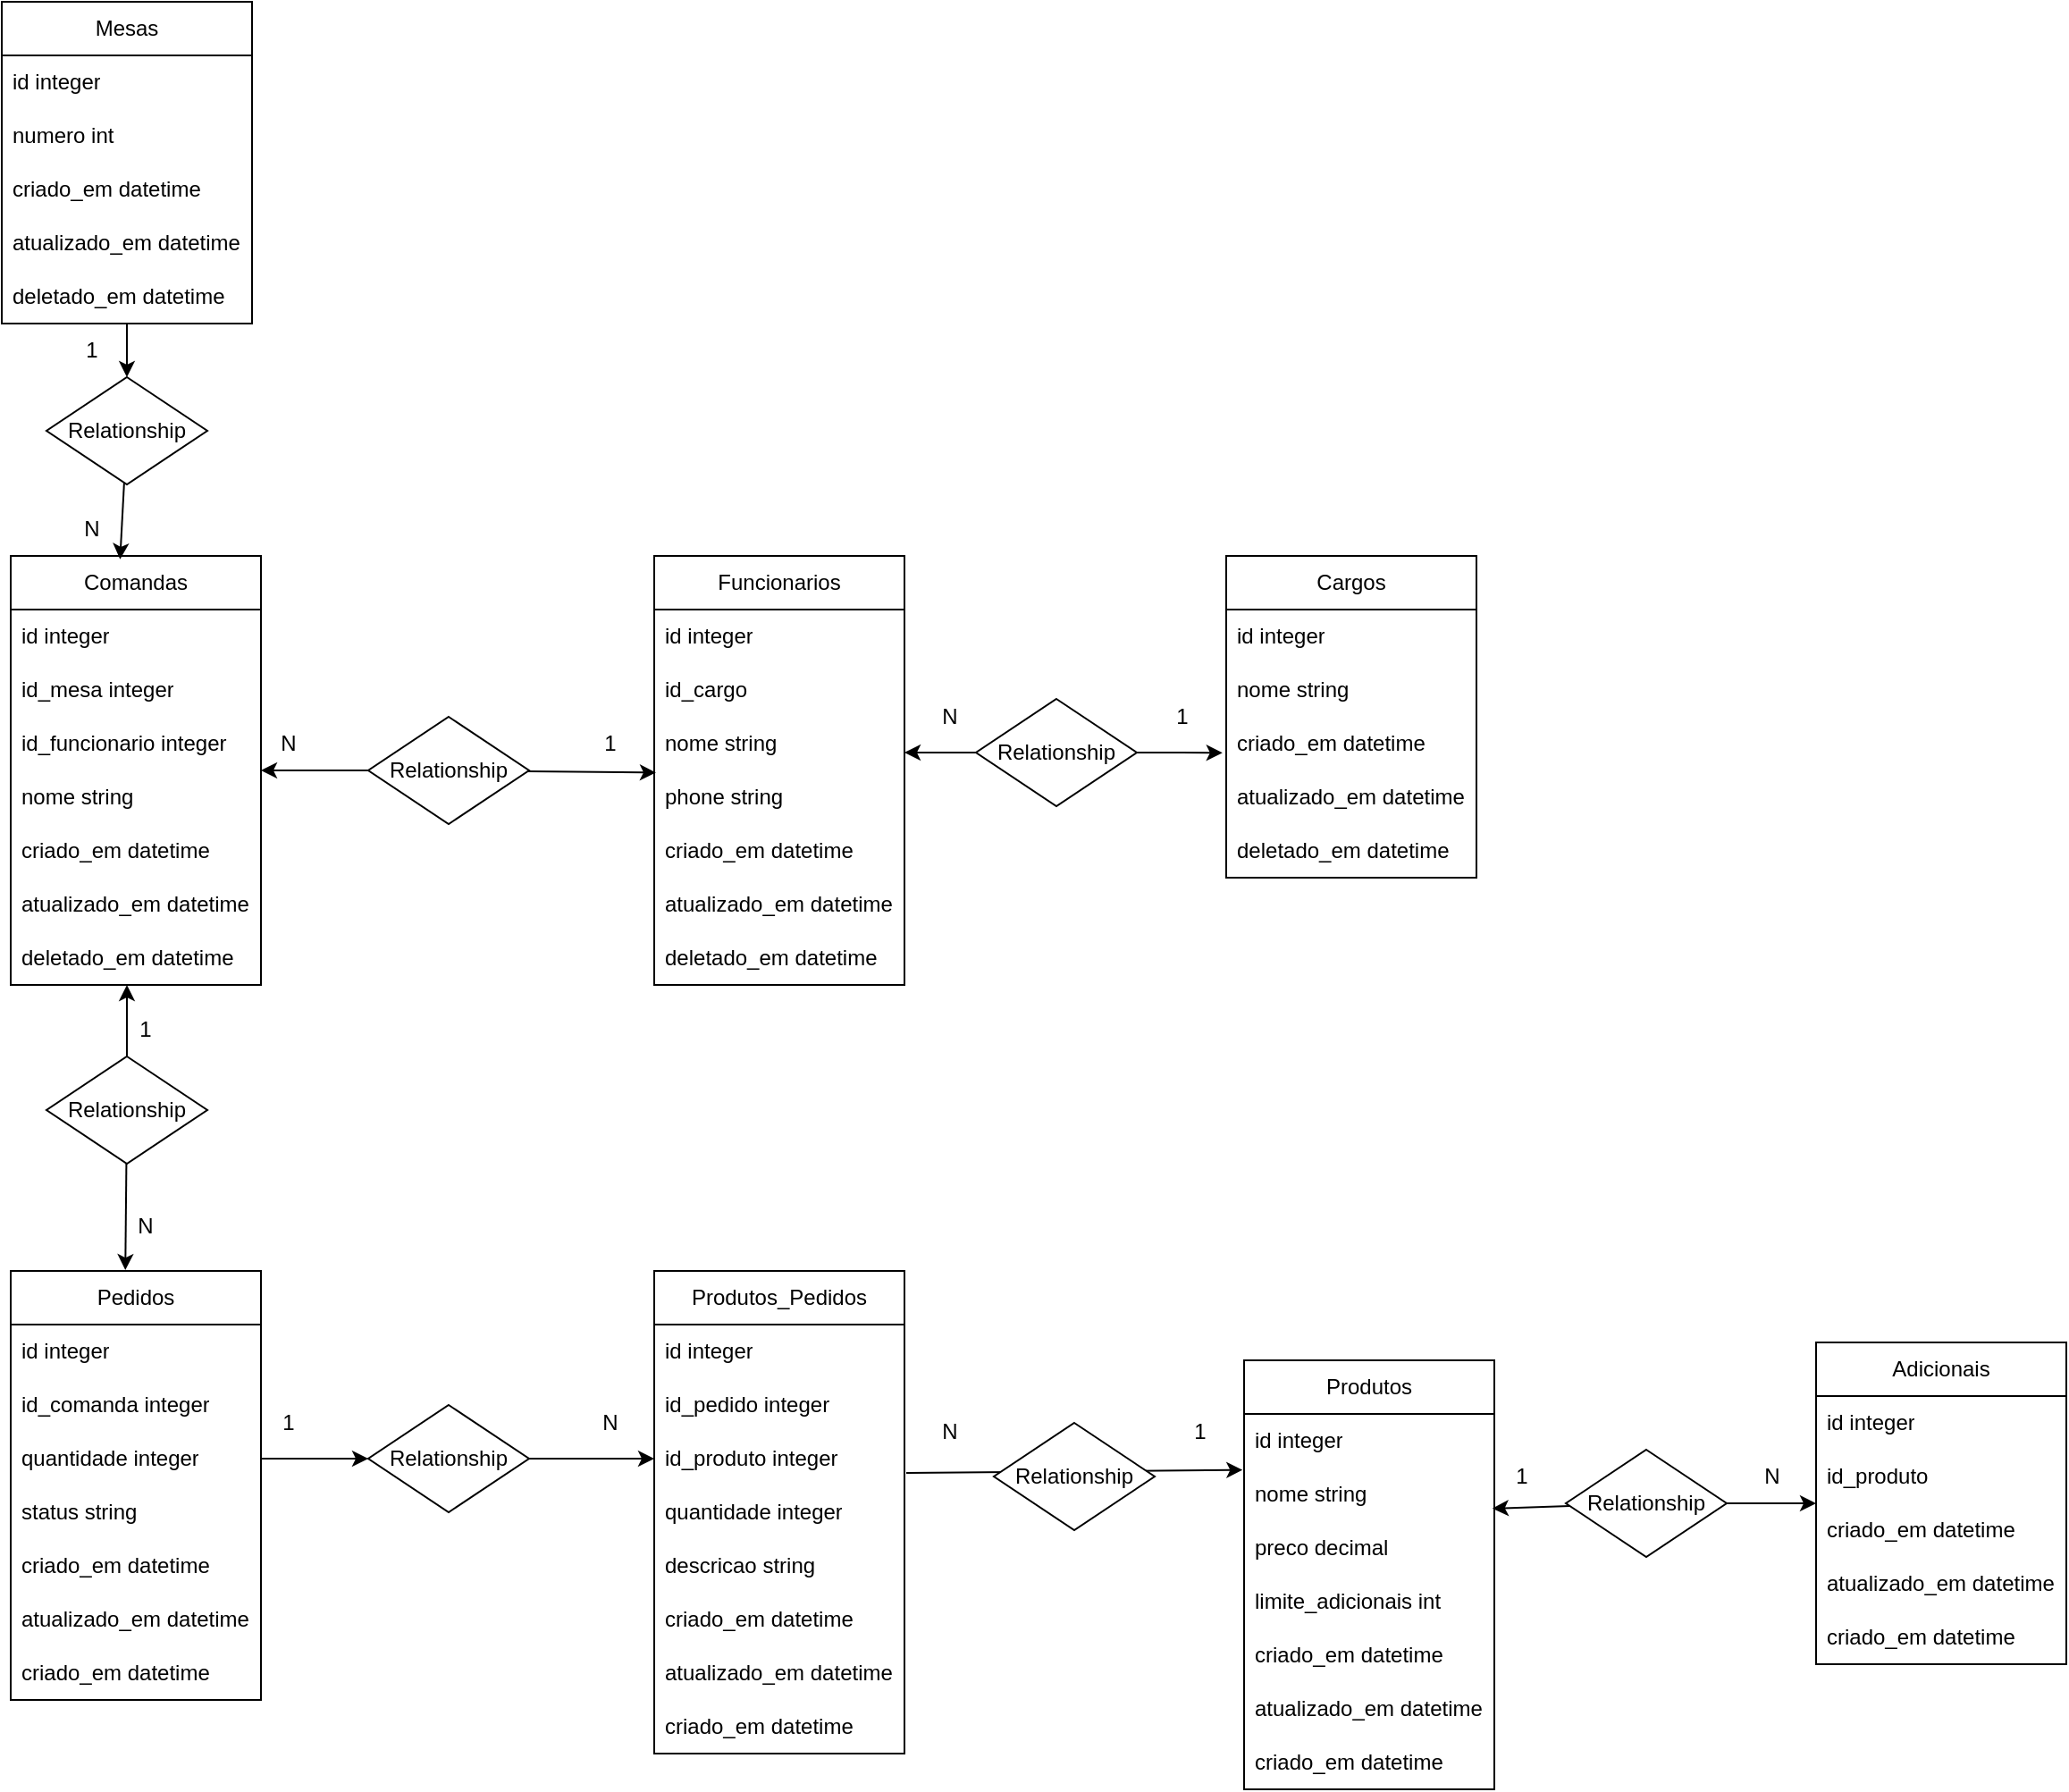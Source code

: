 <mxfile version="22.1.3" type="device">
  <diagram name="Página-1" id="ZDeK4LzaEM2Yor7XLKM1">
    <mxGraphModel dx="466" dy="1922" grid="1" gridSize="10" guides="1" tooltips="1" connect="1" arrows="1" fold="1" page="1" pageScale="1" pageWidth="827" pageHeight="1169" math="0" shadow="0">
      <root>
        <mxCell id="0" />
        <mxCell id="1" parent="0" />
        <mxCell id="g6DioqZ8tRVPi_ofCuwO-14" value="Comandas" style="swimlane;fontStyle=0;childLayout=stackLayout;horizontal=1;startSize=30;horizontalStack=0;resizeParent=1;resizeParentMax=0;resizeLast=0;collapsible=1;marginBottom=0;whiteSpace=wrap;html=1;" vertex="1" parent="1">
          <mxGeometry x="280" y="160" width="140" height="240" as="geometry" />
        </mxCell>
        <mxCell id="g6DioqZ8tRVPi_ofCuwO-15" value="id integer" style="text;strokeColor=none;fillColor=none;align=left;verticalAlign=middle;spacingLeft=4;spacingRight=4;overflow=hidden;points=[[0,0.5],[1,0.5]];portConstraint=eastwest;rotatable=0;whiteSpace=wrap;html=1;" vertex="1" parent="g6DioqZ8tRVPi_ofCuwO-14">
          <mxGeometry y="30" width="140" height="30" as="geometry" />
        </mxCell>
        <mxCell id="g6DioqZ8tRVPi_ofCuwO-17" value="id_mesa integer" style="text;strokeColor=none;fillColor=none;align=left;verticalAlign=middle;spacingLeft=4;spacingRight=4;overflow=hidden;points=[[0,0.5],[1,0.5]];portConstraint=eastwest;rotatable=0;whiteSpace=wrap;html=1;" vertex="1" parent="g6DioqZ8tRVPi_ofCuwO-14">
          <mxGeometry y="60" width="140" height="30" as="geometry" />
        </mxCell>
        <mxCell id="g6DioqZ8tRVPi_ofCuwO-39" value="id_funcionario integer" style="text;strokeColor=none;fillColor=none;align=left;verticalAlign=middle;spacingLeft=4;spacingRight=4;overflow=hidden;points=[[0,0.5],[1,0.5]];portConstraint=eastwest;rotatable=0;whiteSpace=wrap;html=1;" vertex="1" parent="g6DioqZ8tRVPi_ofCuwO-14">
          <mxGeometry y="90" width="140" height="30" as="geometry" />
        </mxCell>
        <mxCell id="g6DioqZ8tRVPi_ofCuwO-16" value="nome string" style="text;strokeColor=none;fillColor=none;align=left;verticalAlign=middle;spacingLeft=4;spacingRight=4;overflow=hidden;points=[[0,0.5],[1,0.5]];portConstraint=eastwest;rotatable=0;whiteSpace=wrap;html=1;" vertex="1" parent="g6DioqZ8tRVPi_ofCuwO-14">
          <mxGeometry y="120" width="140" height="30" as="geometry" />
        </mxCell>
        <mxCell id="g6DioqZ8tRVPi_ofCuwO-36" value="criado_em datetime" style="text;strokeColor=none;fillColor=none;align=left;verticalAlign=middle;spacingLeft=4;spacingRight=4;overflow=hidden;points=[[0,0.5],[1,0.5]];portConstraint=eastwest;rotatable=0;whiteSpace=wrap;html=1;" vertex="1" parent="g6DioqZ8tRVPi_ofCuwO-14">
          <mxGeometry y="150" width="140" height="30" as="geometry" />
        </mxCell>
        <mxCell id="g6DioqZ8tRVPi_ofCuwO-37" value="atualizado_em datetime" style="text;strokeColor=none;fillColor=none;align=left;verticalAlign=middle;spacingLeft=4;spacingRight=4;overflow=hidden;points=[[0,0.5],[1,0.5]];portConstraint=eastwest;rotatable=0;whiteSpace=wrap;html=1;" vertex="1" parent="g6DioqZ8tRVPi_ofCuwO-14">
          <mxGeometry y="180" width="140" height="30" as="geometry" />
        </mxCell>
        <mxCell id="g6DioqZ8tRVPi_ofCuwO-38" value="deletado_em datetime" style="text;strokeColor=none;fillColor=none;align=left;verticalAlign=middle;spacingLeft=4;spacingRight=4;overflow=hidden;points=[[0,0.5],[1,0.5]];portConstraint=eastwest;rotatable=0;whiteSpace=wrap;html=1;" vertex="1" parent="g6DioqZ8tRVPi_ofCuwO-14">
          <mxGeometry y="210" width="140" height="30" as="geometry" />
        </mxCell>
        <mxCell id="g6DioqZ8tRVPi_ofCuwO-34" value="Relationship" style="shape=rhombus;perimeter=rhombusPerimeter;whiteSpace=wrap;html=1;align=center;" vertex="1" parent="1">
          <mxGeometry x="480" y="250" width="90" height="60" as="geometry" />
        </mxCell>
        <mxCell id="g6DioqZ8tRVPi_ofCuwO-40" value="Funcionarios" style="swimlane;fontStyle=0;childLayout=stackLayout;horizontal=1;startSize=30;horizontalStack=0;resizeParent=1;resizeParentMax=0;resizeLast=0;collapsible=1;marginBottom=0;whiteSpace=wrap;html=1;" vertex="1" parent="1">
          <mxGeometry x="640" y="160" width="140" height="240" as="geometry" />
        </mxCell>
        <mxCell id="g6DioqZ8tRVPi_ofCuwO-41" value="id integer" style="text;strokeColor=none;fillColor=none;align=left;verticalAlign=middle;spacingLeft=4;spacingRight=4;overflow=hidden;points=[[0,0.5],[1,0.5]];portConstraint=eastwest;rotatable=0;whiteSpace=wrap;html=1;" vertex="1" parent="g6DioqZ8tRVPi_ofCuwO-40">
          <mxGeometry y="30" width="140" height="30" as="geometry" />
        </mxCell>
        <mxCell id="g6DioqZ8tRVPi_ofCuwO-42" value="id_cargo" style="text;strokeColor=none;fillColor=none;align=left;verticalAlign=middle;spacingLeft=4;spacingRight=4;overflow=hidden;points=[[0,0.5],[1,0.5]];portConstraint=eastwest;rotatable=0;whiteSpace=wrap;html=1;" vertex="1" parent="g6DioqZ8tRVPi_ofCuwO-40">
          <mxGeometry y="60" width="140" height="30" as="geometry" />
        </mxCell>
        <mxCell id="g6DioqZ8tRVPi_ofCuwO-44" value="nome string" style="text;strokeColor=none;fillColor=none;align=left;verticalAlign=middle;spacingLeft=4;spacingRight=4;overflow=hidden;points=[[0,0.5],[1,0.5]];portConstraint=eastwest;rotatable=0;whiteSpace=wrap;html=1;" vertex="1" parent="g6DioqZ8tRVPi_ofCuwO-40">
          <mxGeometry y="90" width="140" height="30" as="geometry" />
        </mxCell>
        <mxCell id="g6DioqZ8tRVPi_ofCuwO-49" value="phone string" style="text;strokeColor=none;fillColor=none;align=left;verticalAlign=middle;spacingLeft=4;spacingRight=4;overflow=hidden;points=[[0,0.5],[1,0.5]];portConstraint=eastwest;rotatable=0;whiteSpace=wrap;html=1;" vertex="1" parent="g6DioqZ8tRVPi_ofCuwO-40">
          <mxGeometry y="120" width="140" height="30" as="geometry" />
        </mxCell>
        <mxCell id="g6DioqZ8tRVPi_ofCuwO-45" value="criado_em datetime" style="text;strokeColor=none;fillColor=none;align=left;verticalAlign=middle;spacingLeft=4;spacingRight=4;overflow=hidden;points=[[0,0.5],[1,0.5]];portConstraint=eastwest;rotatable=0;whiteSpace=wrap;html=1;" vertex="1" parent="g6DioqZ8tRVPi_ofCuwO-40">
          <mxGeometry y="150" width="140" height="30" as="geometry" />
        </mxCell>
        <mxCell id="g6DioqZ8tRVPi_ofCuwO-46" value="atualizado_em datetime" style="text;strokeColor=none;fillColor=none;align=left;verticalAlign=middle;spacingLeft=4;spacingRight=4;overflow=hidden;points=[[0,0.5],[1,0.5]];portConstraint=eastwest;rotatable=0;whiteSpace=wrap;html=1;" vertex="1" parent="g6DioqZ8tRVPi_ofCuwO-40">
          <mxGeometry y="180" width="140" height="30" as="geometry" />
        </mxCell>
        <mxCell id="g6DioqZ8tRVPi_ofCuwO-47" value="deletado_em datetime" style="text;strokeColor=none;fillColor=none;align=left;verticalAlign=middle;spacingLeft=4;spacingRight=4;overflow=hidden;points=[[0,0.5],[1,0.5]];portConstraint=eastwest;rotatable=0;whiteSpace=wrap;html=1;" vertex="1" parent="g6DioqZ8tRVPi_ofCuwO-40">
          <mxGeometry y="210" width="140" height="30" as="geometry" />
        </mxCell>
        <mxCell id="g6DioqZ8tRVPi_ofCuwO-48" style="edgeStyle=orthogonalEdgeStyle;rounded=0;orthogonalLoop=1;jettySize=auto;html=1;" edge="1" parent="1" source="g6DioqZ8tRVPi_ofCuwO-34">
          <mxGeometry relative="1" as="geometry">
            <mxPoint x="420" y="280" as="targetPoint" />
          </mxGeometry>
        </mxCell>
        <mxCell id="g6DioqZ8tRVPi_ofCuwO-53" style="rounded=0;orthogonalLoop=1;jettySize=auto;html=1;entryX=0.007;entryY=0.04;entryDx=0;entryDy=0;entryPerimeter=0;" edge="1" parent="1" source="g6DioqZ8tRVPi_ofCuwO-34" target="g6DioqZ8tRVPi_ofCuwO-49">
          <mxGeometry relative="1" as="geometry" />
        </mxCell>
        <mxCell id="g6DioqZ8tRVPi_ofCuwO-57" value="1" style="text;html=1;align=center;verticalAlign=middle;resizable=0;points=[];autosize=1;strokeColor=none;fillColor=none;" vertex="1" parent="1">
          <mxGeometry x="600" y="250" width="30" height="30" as="geometry" />
        </mxCell>
        <mxCell id="g6DioqZ8tRVPi_ofCuwO-58" value="N" style="text;html=1;align=center;verticalAlign=middle;resizable=0;points=[];autosize=1;strokeColor=none;fillColor=none;" vertex="1" parent="1">
          <mxGeometry x="420" y="250" width="30" height="30" as="geometry" />
        </mxCell>
        <mxCell id="g6DioqZ8tRVPi_ofCuwO-59" value="Produtos" style="swimlane;fontStyle=0;childLayout=stackLayout;horizontal=1;startSize=30;horizontalStack=0;resizeParent=1;resizeParentMax=0;resizeLast=0;collapsible=1;marginBottom=0;whiteSpace=wrap;html=1;" vertex="1" parent="1">
          <mxGeometry x="970" y="610" width="140" height="240" as="geometry" />
        </mxCell>
        <mxCell id="g6DioqZ8tRVPi_ofCuwO-60" value="id integer" style="text;strokeColor=none;fillColor=none;align=left;verticalAlign=middle;spacingLeft=4;spacingRight=4;overflow=hidden;points=[[0,0.5],[1,0.5]];portConstraint=eastwest;rotatable=0;whiteSpace=wrap;html=1;" vertex="1" parent="g6DioqZ8tRVPi_ofCuwO-59">
          <mxGeometry y="30" width="140" height="30" as="geometry" />
        </mxCell>
        <mxCell id="g6DioqZ8tRVPi_ofCuwO-63" value="nome string" style="text;strokeColor=none;fillColor=none;align=left;verticalAlign=middle;spacingLeft=4;spacingRight=4;overflow=hidden;points=[[0,0.5],[1,0.5]];portConstraint=eastwest;rotatable=0;whiteSpace=wrap;html=1;" vertex="1" parent="g6DioqZ8tRVPi_ofCuwO-59">
          <mxGeometry y="60" width="140" height="30" as="geometry" />
        </mxCell>
        <mxCell id="g6DioqZ8tRVPi_ofCuwO-113" value="preco decimal" style="text;strokeColor=none;fillColor=none;align=left;verticalAlign=middle;spacingLeft=4;spacingRight=4;overflow=hidden;points=[[0,0.5],[1,0.5]];portConstraint=eastwest;rotatable=0;whiteSpace=wrap;html=1;" vertex="1" parent="g6DioqZ8tRVPi_ofCuwO-59">
          <mxGeometry y="90" width="140" height="30" as="geometry" />
        </mxCell>
        <mxCell id="g6DioqZ8tRVPi_ofCuwO-170" value="limite_adicionais int" style="text;strokeColor=none;fillColor=none;align=left;verticalAlign=middle;spacingLeft=4;spacingRight=4;overflow=hidden;points=[[0,0.5],[1,0.5]];portConstraint=eastwest;rotatable=0;whiteSpace=wrap;html=1;" vertex="1" parent="g6DioqZ8tRVPi_ofCuwO-59">
          <mxGeometry y="120" width="140" height="30" as="geometry" />
        </mxCell>
        <mxCell id="g6DioqZ8tRVPi_ofCuwO-64" value="criado_em datetime" style="text;strokeColor=none;fillColor=none;align=left;verticalAlign=middle;spacingLeft=4;spacingRight=4;overflow=hidden;points=[[0,0.5],[1,0.5]];portConstraint=eastwest;rotatable=0;whiteSpace=wrap;html=1;" vertex="1" parent="g6DioqZ8tRVPi_ofCuwO-59">
          <mxGeometry y="150" width="140" height="30" as="geometry" />
        </mxCell>
        <mxCell id="g6DioqZ8tRVPi_ofCuwO-65" value="atualizado_em datetime" style="text;strokeColor=none;fillColor=none;align=left;verticalAlign=middle;spacingLeft=4;spacingRight=4;overflow=hidden;points=[[0,0.5],[1,0.5]];portConstraint=eastwest;rotatable=0;whiteSpace=wrap;html=1;" vertex="1" parent="g6DioqZ8tRVPi_ofCuwO-59">
          <mxGeometry y="180" width="140" height="30" as="geometry" />
        </mxCell>
        <mxCell id="g6DioqZ8tRVPi_ofCuwO-66" value="criado_em datetime" style="text;strokeColor=none;fillColor=none;align=left;verticalAlign=middle;spacingLeft=4;spacingRight=4;overflow=hidden;points=[[0,0.5],[1,0.5]];portConstraint=eastwest;rotatable=0;whiteSpace=wrap;html=1;" vertex="1" parent="g6DioqZ8tRVPi_ofCuwO-59">
          <mxGeometry y="210" width="140" height="30" as="geometry" />
        </mxCell>
        <mxCell id="g6DioqZ8tRVPi_ofCuwO-67" value="Cargos" style="swimlane;fontStyle=0;childLayout=stackLayout;horizontal=1;startSize=30;horizontalStack=0;resizeParent=1;resizeParentMax=0;resizeLast=0;collapsible=1;marginBottom=0;whiteSpace=wrap;html=1;" vertex="1" parent="1">
          <mxGeometry x="960" y="160" width="140" height="180" as="geometry" />
        </mxCell>
        <mxCell id="g6DioqZ8tRVPi_ofCuwO-68" value="id integer" style="text;strokeColor=none;fillColor=none;align=left;verticalAlign=middle;spacingLeft=4;spacingRight=4;overflow=hidden;points=[[0,0.5],[1,0.5]];portConstraint=eastwest;rotatable=0;whiteSpace=wrap;html=1;" vertex="1" parent="g6DioqZ8tRVPi_ofCuwO-67">
          <mxGeometry y="30" width="140" height="30" as="geometry" />
        </mxCell>
        <mxCell id="g6DioqZ8tRVPi_ofCuwO-71" value="nome string" style="text;strokeColor=none;fillColor=none;align=left;verticalAlign=middle;spacingLeft=4;spacingRight=4;overflow=hidden;points=[[0,0.5],[1,0.5]];portConstraint=eastwest;rotatable=0;whiteSpace=wrap;html=1;" vertex="1" parent="g6DioqZ8tRVPi_ofCuwO-67">
          <mxGeometry y="60" width="140" height="30" as="geometry" />
        </mxCell>
        <mxCell id="g6DioqZ8tRVPi_ofCuwO-72" value="criado_em datetime" style="text;strokeColor=none;fillColor=none;align=left;verticalAlign=middle;spacingLeft=4;spacingRight=4;overflow=hidden;points=[[0,0.5],[1,0.5]];portConstraint=eastwest;rotatable=0;whiteSpace=wrap;html=1;" vertex="1" parent="g6DioqZ8tRVPi_ofCuwO-67">
          <mxGeometry y="90" width="140" height="30" as="geometry" />
        </mxCell>
        <mxCell id="g6DioqZ8tRVPi_ofCuwO-73" value="atualizado_em datetime" style="text;strokeColor=none;fillColor=none;align=left;verticalAlign=middle;spacingLeft=4;spacingRight=4;overflow=hidden;points=[[0,0.5],[1,0.5]];portConstraint=eastwest;rotatable=0;whiteSpace=wrap;html=1;" vertex="1" parent="g6DioqZ8tRVPi_ofCuwO-67">
          <mxGeometry y="120" width="140" height="30" as="geometry" />
        </mxCell>
        <mxCell id="g6DioqZ8tRVPi_ofCuwO-74" value="deletado_em datetime" style="text;strokeColor=none;fillColor=none;align=left;verticalAlign=middle;spacingLeft=4;spacingRight=4;overflow=hidden;points=[[0,0.5],[1,0.5]];portConstraint=eastwest;rotatable=0;whiteSpace=wrap;html=1;" vertex="1" parent="g6DioqZ8tRVPi_ofCuwO-67">
          <mxGeometry y="150" width="140" height="30" as="geometry" />
        </mxCell>
        <mxCell id="g6DioqZ8tRVPi_ofCuwO-77" style="rounded=0;orthogonalLoop=1;jettySize=auto;html=1;" edge="1" parent="1" source="g6DioqZ8tRVPi_ofCuwO-75">
          <mxGeometry relative="1" as="geometry">
            <mxPoint x="780" y="270" as="targetPoint" />
          </mxGeometry>
        </mxCell>
        <mxCell id="g6DioqZ8tRVPi_ofCuwO-75" value="Relationship" style="shape=rhombus;perimeter=rhombusPerimeter;whiteSpace=wrap;html=1;align=center;" vertex="1" parent="1">
          <mxGeometry x="820" y="240" width="90" height="60" as="geometry" />
        </mxCell>
        <mxCell id="g6DioqZ8tRVPi_ofCuwO-76" style="edgeStyle=orthogonalEdgeStyle;rounded=0;orthogonalLoop=1;jettySize=auto;html=1;entryX=-0.015;entryY=0.672;entryDx=0;entryDy=0;entryPerimeter=0;" edge="1" parent="1" source="g6DioqZ8tRVPi_ofCuwO-75" target="g6DioqZ8tRVPi_ofCuwO-72">
          <mxGeometry relative="1" as="geometry" />
        </mxCell>
        <mxCell id="g6DioqZ8tRVPi_ofCuwO-78" value="1" style="text;html=1;align=center;verticalAlign=middle;resizable=0;points=[];autosize=1;strokeColor=none;fillColor=none;" vertex="1" parent="1">
          <mxGeometry x="920" y="235" width="30" height="30" as="geometry" />
        </mxCell>
        <mxCell id="g6DioqZ8tRVPi_ofCuwO-79" value="N" style="text;html=1;align=center;verticalAlign=middle;resizable=0;points=[];autosize=1;strokeColor=none;fillColor=none;" vertex="1" parent="1">
          <mxGeometry x="790" y="235" width="30" height="30" as="geometry" />
        </mxCell>
        <mxCell id="g6DioqZ8tRVPi_ofCuwO-80" value="Pedidos" style="swimlane;fontStyle=0;childLayout=stackLayout;horizontal=1;startSize=30;horizontalStack=0;resizeParent=1;resizeParentMax=0;resizeLast=0;collapsible=1;marginBottom=0;whiteSpace=wrap;html=1;" vertex="1" parent="1">
          <mxGeometry x="280" y="560" width="140" height="240" as="geometry" />
        </mxCell>
        <mxCell id="g6DioqZ8tRVPi_ofCuwO-81" value="id integer" style="text;strokeColor=none;fillColor=none;align=left;verticalAlign=middle;spacingLeft=4;spacingRight=4;overflow=hidden;points=[[0,0.5],[1,0.5]];portConstraint=eastwest;rotatable=0;whiteSpace=wrap;html=1;" vertex="1" parent="g6DioqZ8tRVPi_ofCuwO-80">
          <mxGeometry y="30" width="140" height="30" as="geometry" />
        </mxCell>
        <mxCell id="g6DioqZ8tRVPi_ofCuwO-82" value="id_comanda integer" style="text;strokeColor=none;fillColor=none;align=left;verticalAlign=middle;spacingLeft=4;spacingRight=4;overflow=hidden;points=[[0,0.5],[1,0.5]];portConstraint=eastwest;rotatable=0;whiteSpace=wrap;html=1;" vertex="1" parent="g6DioqZ8tRVPi_ofCuwO-80">
          <mxGeometry y="60" width="140" height="30" as="geometry" />
        </mxCell>
        <mxCell id="g6DioqZ8tRVPi_ofCuwO-89" value="quantidade integer" style="text;strokeColor=none;fillColor=none;align=left;verticalAlign=middle;spacingLeft=4;spacingRight=4;overflow=hidden;points=[[0,0.5],[1,0.5]];portConstraint=eastwest;rotatable=0;whiteSpace=wrap;html=1;" vertex="1" parent="g6DioqZ8tRVPi_ofCuwO-80">
          <mxGeometry y="90" width="140" height="30" as="geometry" />
        </mxCell>
        <mxCell id="g6DioqZ8tRVPi_ofCuwO-168" value="status string" style="text;strokeColor=none;fillColor=none;align=left;verticalAlign=middle;spacingLeft=4;spacingRight=4;overflow=hidden;points=[[0,0.5],[1,0.5]];portConstraint=eastwest;rotatable=0;whiteSpace=wrap;html=1;" vertex="1" parent="g6DioqZ8tRVPi_ofCuwO-80">
          <mxGeometry y="120" width="140" height="30" as="geometry" />
        </mxCell>
        <mxCell id="g6DioqZ8tRVPi_ofCuwO-85" value="criado_em datetime" style="text;strokeColor=none;fillColor=none;align=left;verticalAlign=middle;spacingLeft=4;spacingRight=4;overflow=hidden;points=[[0,0.5],[1,0.5]];portConstraint=eastwest;rotatable=0;whiteSpace=wrap;html=1;" vertex="1" parent="g6DioqZ8tRVPi_ofCuwO-80">
          <mxGeometry y="150" width="140" height="30" as="geometry" />
        </mxCell>
        <mxCell id="g6DioqZ8tRVPi_ofCuwO-86" value="atualizado_em datetime" style="text;strokeColor=none;fillColor=none;align=left;verticalAlign=middle;spacingLeft=4;spacingRight=4;overflow=hidden;points=[[0,0.5],[1,0.5]];portConstraint=eastwest;rotatable=0;whiteSpace=wrap;html=1;" vertex="1" parent="g6DioqZ8tRVPi_ofCuwO-80">
          <mxGeometry y="180" width="140" height="30" as="geometry" />
        </mxCell>
        <mxCell id="g6DioqZ8tRVPi_ofCuwO-87" value="criado_em datetime" style="text;strokeColor=none;fillColor=none;align=left;verticalAlign=middle;spacingLeft=4;spacingRight=4;overflow=hidden;points=[[0,0.5],[1,0.5]];portConstraint=eastwest;rotatable=0;whiteSpace=wrap;html=1;" vertex="1" parent="g6DioqZ8tRVPi_ofCuwO-80">
          <mxGeometry y="210" width="140" height="30" as="geometry" />
        </mxCell>
        <mxCell id="g6DioqZ8tRVPi_ofCuwO-90" value="Mesas" style="swimlane;fontStyle=0;childLayout=stackLayout;horizontal=1;startSize=30;horizontalStack=0;resizeParent=1;resizeParentMax=0;resizeLast=0;collapsible=1;marginBottom=0;whiteSpace=wrap;html=1;" vertex="1" parent="1">
          <mxGeometry x="275" y="-150" width="140" height="180" as="geometry" />
        </mxCell>
        <mxCell id="g6DioqZ8tRVPi_ofCuwO-91" value="id integer" style="text;strokeColor=none;fillColor=none;align=left;verticalAlign=middle;spacingLeft=4;spacingRight=4;overflow=hidden;points=[[0,0.5],[1,0.5]];portConstraint=eastwest;rotatable=0;whiteSpace=wrap;html=1;" vertex="1" parent="g6DioqZ8tRVPi_ofCuwO-90">
          <mxGeometry y="30" width="140" height="30" as="geometry" />
        </mxCell>
        <mxCell id="g6DioqZ8tRVPi_ofCuwO-94" value="numero int" style="text;strokeColor=none;fillColor=none;align=left;verticalAlign=middle;spacingLeft=4;spacingRight=4;overflow=hidden;points=[[0,0.5],[1,0.5]];portConstraint=eastwest;rotatable=0;whiteSpace=wrap;html=1;" vertex="1" parent="g6DioqZ8tRVPi_ofCuwO-90">
          <mxGeometry y="60" width="140" height="30" as="geometry" />
        </mxCell>
        <mxCell id="g6DioqZ8tRVPi_ofCuwO-95" value="criado_em datetime" style="text;strokeColor=none;fillColor=none;align=left;verticalAlign=middle;spacingLeft=4;spacingRight=4;overflow=hidden;points=[[0,0.5],[1,0.5]];portConstraint=eastwest;rotatable=0;whiteSpace=wrap;html=1;" vertex="1" parent="g6DioqZ8tRVPi_ofCuwO-90">
          <mxGeometry y="90" width="140" height="30" as="geometry" />
        </mxCell>
        <mxCell id="g6DioqZ8tRVPi_ofCuwO-96" value="atualizado_em datetime" style="text;strokeColor=none;fillColor=none;align=left;verticalAlign=middle;spacingLeft=4;spacingRight=4;overflow=hidden;points=[[0,0.5],[1,0.5]];portConstraint=eastwest;rotatable=0;whiteSpace=wrap;html=1;" vertex="1" parent="g6DioqZ8tRVPi_ofCuwO-90">
          <mxGeometry y="120" width="140" height="30" as="geometry" />
        </mxCell>
        <mxCell id="g6DioqZ8tRVPi_ofCuwO-97" value="deletado_em datetime" style="text;strokeColor=none;fillColor=none;align=left;verticalAlign=middle;spacingLeft=4;spacingRight=4;overflow=hidden;points=[[0,0.5],[1,0.5]];portConstraint=eastwest;rotatable=0;whiteSpace=wrap;html=1;" vertex="1" parent="g6DioqZ8tRVPi_ofCuwO-90">
          <mxGeometry y="150" width="140" height="30" as="geometry" />
        </mxCell>
        <mxCell id="g6DioqZ8tRVPi_ofCuwO-99" value="Relationship" style="shape=rhombus;perimeter=rhombusPerimeter;whiteSpace=wrap;html=1;align=center;" vertex="1" parent="1">
          <mxGeometry x="300" y="440" width="90" height="60" as="geometry" />
        </mxCell>
        <mxCell id="g6DioqZ8tRVPi_ofCuwO-102" style="rounded=0;orthogonalLoop=1;jettySize=auto;html=1;" edge="1" parent="1" source="g6DioqZ8tRVPi_ofCuwO-99">
          <mxGeometry relative="1" as="geometry">
            <mxPoint x="345" y="400" as="targetPoint" />
          </mxGeometry>
        </mxCell>
        <mxCell id="g6DioqZ8tRVPi_ofCuwO-103" style="rounded=0;orthogonalLoop=1;jettySize=auto;html=1;entryX=0.458;entryY=-0.002;entryDx=0;entryDy=0;entryPerimeter=0;" edge="1" parent="1" source="g6DioqZ8tRVPi_ofCuwO-99" target="g6DioqZ8tRVPi_ofCuwO-80">
          <mxGeometry relative="1" as="geometry" />
        </mxCell>
        <mxCell id="g6DioqZ8tRVPi_ofCuwO-105" value="1" style="text;html=1;align=center;verticalAlign=middle;resizable=0;points=[];autosize=1;strokeColor=none;fillColor=none;" vertex="1" parent="1">
          <mxGeometry x="340" y="410" width="30" height="30" as="geometry" />
        </mxCell>
        <mxCell id="g6DioqZ8tRVPi_ofCuwO-106" value="N" style="text;html=1;align=center;verticalAlign=middle;resizable=0;points=[];autosize=1;strokeColor=none;fillColor=none;" vertex="1" parent="1">
          <mxGeometry x="340" y="520" width="30" height="30" as="geometry" />
        </mxCell>
        <mxCell id="g6DioqZ8tRVPi_ofCuwO-108" style="rounded=0;orthogonalLoop=1;jettySize=auto;html=1;entryX=-0.006;entryY=0.044;entryDx=0;entryDy=0;entryPerimeter=0;" edge="1" parent="1" target="g6DioqZ8tRVPi_ofCuwO-63">
          <mxGeometry relative="1" as="geometry">
            <mxPoint x="781" y="673" as="sourcePoint" />
          </mxGeometry>
        </mxCell>
        <mxCell id="g6DioqZ8tRVPi_ofCuwO-114" value="Adicionais" style="swimlane;fontStyle=0;childLayout=stackLayout;horizontal=1;startSize=30;horizontalStack=0;resizeParent=1;resizeParentMax=0;resizeLast=0;collapsible=1;marginBottom=0;whiteSpace=wrap;html=1;" vertex="1" parent="1">
          <mxGeometry x="1290" y="600" width="140" height="180" as="geometry" />
        </mxCell>
        <mxCell id="g6DioqZ8tRVPi_ofCuwO-115" value="id integer" style="text;strokeColor=none;fillColor=none;align=left;verticalAlign=middle;spacingLeft=4;spacingRight=4;overflow=hidden;points=[[0,0.5],[1,0.5]];portConstraint=eastwest;rotatable=0;whiteSpace=wrap;html=1;" vertex="1" parent="g6DioqZ8tRVPi_ofCuwO-114">
          <mxGeometry y="30" width="140" height="30" as="geometry" />
        </mxCell>
        <mxCell id="g6DioqZ8tRVPi_ofCuwO-116" value="id_produto" style="text;strokeColor=none;fillColor=none;align=left;verticalAlign=middle;spacingLeft=4;spacingRight=4;overflow=hidden;points=[[0,0.5],[1,0.5]];portConstraint=eastwest;rotatable=0;whiteSpace=wrap;html=1;" vertex="1" parent="g6DioqZ8tRVPi_ofCuwO-114">
          <mxGeometry y="60" width="140" height="30" as="geometry" />
        </mxCell>
        <mxCell id="g6DioqZ8tRVPi_ofCuwO-118" value="criado_em datetime" style="text;strokeColor=none;fillColor=none;align=left;verticalAlign=middle;spacingLeft=4;spacingRight=4;overflow=hidden;points=[[0,0.5],[1,0.5]];portConstraint=eastwest;rotatable=0;whiteSpace=wrap;html=1;" vertex="1" parent="g6DioqZ8tRVPi_ofCuwO-114">
          <mxGeometry y="90" width="140" height="30" as="geometry" />
        </mxCell>
        <mxCell id="g6DioqZ8tRVPi_ofCuwO-119" value="atualizado_em datetime" style="text;strokeColor=none;fillColor=none;align=left;verticalAlign=middle;spacingLeft=4;spacingRight=4;overflow=hidden;points=[[0,0.5],[1,0.5]];portConstraint=eastwest;rotatable=0;whiteSpace=wrap;html=1;" vertex="1" parent="g6DioqZ8tRVPi_ofCuwO-114">
          <mxGeometry y="120" width="140" height="30" as="geometry" />
        </mxCell>
        <mxCell id="g6DioqZ8tRVPi_ofCuwO-120" value="criado_em datetime" style="text;strokeColor=none;fillColor=none;align=left;verticalAlign=middle;spacingLeft=4;spacingRight=4;overflow=hidden;points=[[0,0.5],[1,0.5]];portConstraint=eastwest;rotatable=0;whiteSpace=wrap;html=1;" vertex="1" parent="g6DioqZ8tRVPi_ofCuwO-114">
          <mxGeometry y="150" width="140" height="30" as="geometry" />
        </mxCell>
        <mxCell id="g6DioqZ8tRVPi_ofCuwO-124" value="Produtos_Pedidos" style="swimlane;fontStyle=0;childLayout=stackLayout;horizontal=1;startSize=30;horizontalStack=0;resizeParent=1;resizeParentMax=0;resizeLast=0;collapsible=1;marginBottom=0;whiteSpace=wrap;html=1;" vertex="1" parent="1">
          <mxGeometry x="640" y="560" width="140" height="270" as="geometry" />
        </mxCell>
        <mxCell id="g6DioqZ8tRVPi_ofCuwO-125" value="id integer" style="text;strokeColor=none;fillColor=none;align=left;verticalAlign=middle;spacingLeft=4;spacingRight=4;overflow=hidden;points=[[0,0.5],[1,0.5]];portConstraint=eastwest;rotatable=0;whiteSpace=wrap;html=1;" vertex="1" parent="g6DioqZ8tRVPi_ofCuwO-124">
          <mxGeometry y="30" width="140" height="30" as="geometry" />
        </mxCell>
        <mxCell id="g6DioqZ8tRVPi_ofCuwO-126" value="id_pedido integer" style="text;strokeColor=none;fillColor=none;align=left;verticalAlign=middle;spacingLeft=4;spacingRight=4;overflow=hidden;points=[[0,0.5],[1,0.5]];portConstraint=eastwest;rotatable=0;whiteSpace=wrap;html=1;" vertex="1" parent="g6DioqZ8tRVPi_ofCuwO-124">
          <mxGeometry y="60" width="140" height="30" as="geometry" />
        </mxCell>
        <mxCell id="g6DioqZ8tRVPi_ofCuwO-127" value="id_produto integer" style="text;strokeColor=none;fillColor=none;align=left;verticalAlign=middle;spacingLeft=4;spacingRight=4;overflow=hidden;points=[[0,0.5],[1,0.5]];portConstraint=eastwest;rotatable=0;whiteSpace=wrap;html=1;" vertex="1" parent="g6DioqZ8tRVPi_ofCuwO-124">
          <mxGeometry y="90" width="140" height="30" as="geometry" />
        </mxCell>
        <mxCell id="g6DioqZ8tRVPi_ofCuwO-128" value="quantidade integer" style="text;strokeColor=none;fillColor=none;align=left;verticalAlign=middle;spacingLeft=4;spacingRight=4;overflow=hidden;points=[[0,0.5],[1,0.5]];portConstraint=eastwest;rotatable=0;whiteSpace=wrap;html=1;" vertex="1" parent="g6DioqZ8tRVPi_ofCuwO-124">
          <mxGeometry y="120" width="140" height="30" as="geometry" />
        </mxCell>
        <mxCell id="g6DioqZ8tRVPi_ofCuwO-169" value="descricao string" style="text;strokeColor=none;fillColor=none;align=left;verticalAlign=middle;spacingLeft=4;spacingRight=4;overflow=hidden;points=[[0,0.5],[1,0.5]];portConstraint=eastwest;rotatable=0;whiteSpace=wrap;html=1;" vertex="1" parent="g6DioqZ8tRVPi_ofCuwO-124">
          <mxGeometry y="150" width="140" height="30" as="geometry" />
        </mxCell>
        <mxCell id="g6DioqZ8tRVPi_ofCuwO-129" value="criado_em datetime" style="text;strokeColor=none;fillColor=none;align=left;verticalAlign=middle;spacingLeft=4;spacingRight=4;overflow=hidden;points=[[0,0.5],[1,0.5]];portConstraint=eastwest;rotatable=0;whiteSpace=wrap;html=1;" vertex="1" parent="g6DioqZ8tRVPi_ofCuwO-124">
          <mxGeometry y="180" width="140" height="30" as="geometry" />
        </mxCell>
        <mxCell id="g6DioqZ8tRVPi_ofCuwO-130" value="atualizado_em datetime" style="text;strokeColor=none;fillColor=none;align=left;verticalAlign=middle;spacingLeft=4;spacingRight=4;overflow=hidden;points=[[0,0.5],[1,0.5]];portConstraint=eastwest;rotatable=0;whiteSpace=wrap;html=1;" vertex="1" parent="g6DioqZ8tRVPi_ofCuwO-124">
          <mxGeometry y="210" width="140" height="30" as="geometry" />
        </mxCell>
        <mxCell id="g6DioqZ8tRVPi_ofCuwO-131" value="criado_em datetime" style="text;strokeColor=none;fillColor=none;align=left;verticalAlign=middle;spacingLeft=4;spacingRight=4;overflow=hidden;points=[[0,0.5],[1,0.5]];portConstraint=eastwest;rotatable=0;whiteSpace=wrap;html=1;" vertex="1" parent="g6DioqZ8tRVPi_ofCuwO-124">
          <mxGeometry y="240" width="140" height="30" as="geometry" />
        </mxCell>
        <mxCell id="g6DioqZ8tRVPi_ofCuwO-144" value="Relationship" style="shape=rhombus;perimeter=rhombusPerimeter;whiteSpace=wrap;html=1;align=center;" vertex="1" parent="1">
          <mxGeometry x="1150" y="660" width="90" height="60" as="geometry" />
        </mxCell>
        <mxCell id="g6DioqZ8tRVPi_ofCuwO-145" style="rounded=0;orthogonalLoop=1;jettySize=auto;html=1;entryX=0;entryY=0;entryDx=0;entryDy=0;entryPerimeter=0;" edge="1" parent="1" source="g6DioqZ8tRVPi_ofCuwO-144" target="g6DioqZ8tRVPi_ofCuwO-118">
          <mxGeometry relative="1" as="geometry" />
        </mxCell>
        <mxCell id="g6DioqZ8tRVPi_ofCuwO-146" value="N" style="text;html=1;align=center;verticalAlign=middle;resizable=0;points=[];autosize=1;strokeColor=none;fillColor=none;" vertex="1" parent="1">
          <mxGeometry x="1250" y="660" width="30" height="30" as="geometry" />
        </mxCell>
        <mxCell id="g6DioqZ8tRVPi_ofCuwO-147" value="1" style="text;html=1;align=center;verticalAlign=middle;resizable=0;points=[];autosize=1;strokeColor=none;fillColor=none;" vertex="1" parent="1">
          <mxGeometry x="1110" y="660" width="30" height="30" as="geometry" />
        </mxCell>
        <mxCell id="g6DioqZ8tRVPi_ofCuwO-148" style="rounded=0;orthogonalLoop=1;jettySize=auto;html=1;entryX=-0.036;entryY=1.097;entryDx=0;entryDy=0;entryPerimeter=0;" edge="1" parent="1" source="g6DioqZ8tRVPi_ofCuwO-144" target="g6DioqZ8tRVPi_ofCuwO-147">
          <mxGeometry relative="1" as="geometry">
            <mxPoint x="1100" y="690" as="targetPoint" />
          </mxGeometry>
        </mxCell>
        <mxCell id="g6DioqZ8tRVPi_ofCuwO-150" value="N" style="text;html=1;align=center;verticalAlign=middle;resizable=0;points=[];autosize=1;strokeColor=none;fillColor=none;" vertex="1" parent="1">
          <mxGeometry x="600" y="630" width="30" height="30" as="geometry" />
        </mxCell>
        <mxCell id="g6DioqZ8tRVPi_ofCuwO-151" value="1" style="text;html=1;align=center;verticalAlign=middle;resizable=0;points=[];autosize=1;strokeColor=none;fillColor=none;" vertex="1" parent="1">
          <mxGeometry x="420" y="630" width="30" height="30" as="geometry" />
        </mxCell>
        <mxCell id="g6DioqZ8tRVPi_ofCuwO-155" style="edgeStyle=orthogonalEdgeStyle;rounded=0;orthogonalLoop=1;jettySize=auto;html=1;entryX=0;entryY=0.5;entryDx=0;entryDy=0;" edge="1" parent="1" source="g6DioqZ8tRVPi_ofCuwO-152" target="g6DioqZ8tRVPi_ofCuwO-127">
          <mxGeometry relative="1" as="geometry" />
        </mxCell>
        <mxCell id="g6DioqZ8tRVPi_ofCuwO-152" value="Relationship" style="shape=rhombus;perimeter=rhombusPerimeter;whiteSpace=wrap;html=1;align=center;" vertex="1" parent="1">
          <mxGeometry x="480" y="635" width="90" height="60" as="geometry" />
        </mxCell>
        <mxCell id="g6DioqZ8tRVPi_ofCuwO-154" style="edgeStyle=orthogonalEdgeStyle;rounded=0;orthogonalLoop=1;jettySize=auto;html=1;entryX=0;entryY=0.5;entryDx=0;entryDy=0;" edge="1" parent="1" source="g6DioqZ8tRVPi_ofCuwO-89" target="g6DioqZ8tRVPi_ofCuwO-152">
          <mxGeometry relative="1" as="geometry" />
        </mxCell>
        <mxCell id="g6DioqZ8tRVPi_ofCuwO-156" value="Relationship" style="shape=rhombus;perimeter=rhombusPerimeter;whiteSpace=wrap;html=1;align=center;" vertex="1" parent="1">
          <mxGeometry x="830" y="645" width="90" height="60" as="geometry" />
        </mxCell>
        <mxCell id="g6DioqZ8tRVPi_ofCuwO-157" value="1" style="text;html=1;align=center;verticalAlign=middle;resizable=0;points=[];autosize=1;strokeColor=none;fillColor=none;" vertex="1" parent="1">
          <mxGeometry x="930" y="635" width="30" height="30" as="geometry" />
        </mxCell>
        <mxCell id="g6DioqZ8tRVPi_ofCuwO-158" value="N" style="text;html=1;align=center;verticalAlign=middle;resizable=0;points=[];autosize=1;strokeColor=none;fillColor=none;" vertex="1" parent="1">
          <mxGeometry x="790" y="635" width="30" height="30" as="geometry" />
        </mxCell>
        <mxCell id="g6DioqZ8tRVPi_ofCuwO-159" value="Relationship" style="shape=rhombus;perimeter=rhombusPerimeter;whiteSpace=wrap;html=1;align=center;" vertex="1" parent="1">
          <mxGeometry x="300" y="60" width="90" height="60" as="geometry" />
        </mxCell>
        <mxCell id="g6DioqZ8tRVPi_ofCuwO-162" style="rounded=0;orthogonalLoop=1;jettySize=auto;html=1;entryX=0.437;entryY=0.008;entryDx=0;entryDy=0;entryPerimeter=0;" edge="1" parent="1" source="g6DioqZ8tRVPi_ofCuwO-159" target="g6DioqZ8tRVPi_ofCuwO-14">
          <mxGeometry relative="1" as="geometry" />
        </mxCell>
        <mxCell id="g6DioqZ8tRVPi_ofCuwO-164" value="" style="endArrow=classic;html=1;rounded=0;entryX=0.5;entryY=0;entryDx=0;entryDy=0;" edge="1" parent="1" source="g6DioqZ8tRVPi_ofCuwO-97" target="g6DioqZ8tRVPi_ofCuwO-159">
          <mxGeometry width="50" height="50" relative="1" as="geometry">
            <mxPoint x="540" y="140" as="sourcePoint" />
            <mxPoint x="590" y="90" as="targetPoint" />
          </mxGeometry>
        </mxCell>
        <mxCell id="g6DioqZ8tRVPi_ofCuwO-165" value="N" style="text;html=1;align=center;verticalAlign=middle;resizable=0;points=[];autosize=1;strokeColor=none;fillColor=none;" vertex="1" parent="1">
          <mxGeometry x="310" y="130" width="30" height="30" as="geometry" />
        </mxCell>
        <mxCell id="g6DioqZ8tRVPi_ofCuwO-166" value="1" style="text;html=1;align=center;verticalAlign=middle;resizable=0;points=[];autosize=1;strokeColor=none;fillColor=none;" vertex="1" parent="1">
          <mxGeometry x="310" y="30" width="30" height="30" as="geometry" />
        </mxCell>
      </root>
    </mxGraphModel>
  </diagram>
</mxfile>
